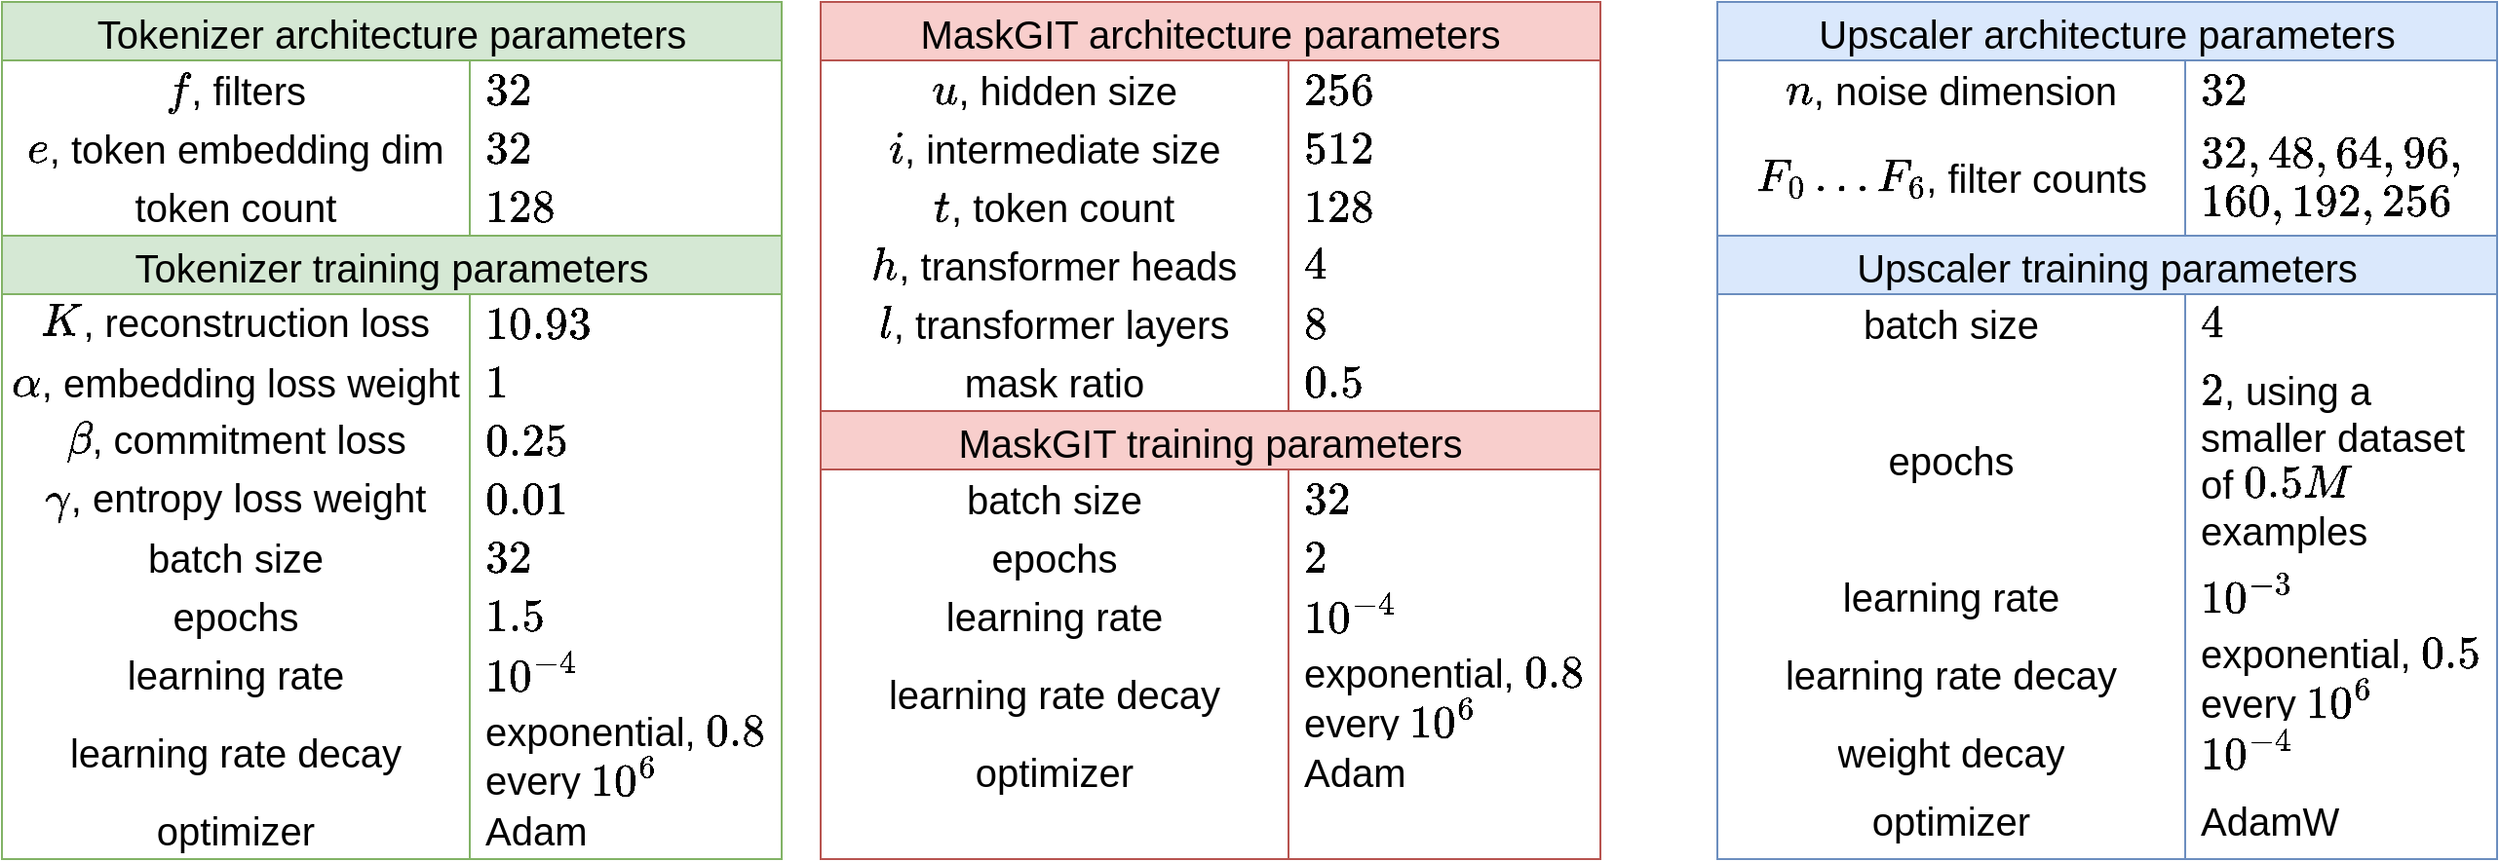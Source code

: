 <mxfile version="21.2.1" type="device">
  <diagram name="Page-1" id="5iCmDGsA82eKyznvVGOe">
    <mxGraphModel dx="1098" dy="1180" grid="1" gridSize="10" guides="1" tooltips="1" connect="1" arrows="1" fold="1" page="1" pageScale="1" pageWidth="3300" pageHeight="4681" math="1" shadow="0">
      <root>
        <mxCell id="0" />
        <mxCell id="1" parent="0" />
        <mxCell id="GMzINYIPz54Lb_8oWVn0-39" value="Tokenizer architecture parameters" style="shape=table;startSize=30;container=1;collapsible=0;childLayout=tableLayout;fixedRows=1;rowLines=0;fontStyle=0;strokeColor=#82b366;fontSize=20;fillColor=#d5e8d4;" parent="1" vertex="1">
          <mxGeometry x="60" y="80" width="400" height="120" as="geometry" />
        </mxCell>
        <mxCell id="GMzINYIPz54Lb_8oWVn0-40" value="" style="shape=tableRow;horizontal=0;startSize=0;swimlaneHead=0;swimlaneBody=0;top=0;left=0;bottom=0;right=0;collapsible=0;dropTarget=0;fillColor=none;points=[[0,0.5],[1,0.5]];portConstraint=eastwest;strokeColor=inherit;fontSize=16;" parent="GMzINYIPz54Lb_8oWVn0-39" vertex="1">
          <mxGeometry y="30" width="400" height="30" as="geometry" />
        </mxCell>
        <mxCell id="GMzINYIPz54Lb_8oWVn0-41" value="\(f\), filters" style="shape=partialRectangle;html=1;whiteSpace=wrap;connectable=0;fillColor=none;top=0;left=0;bottom=0;right=0;overflow=hidden;pointerEvents=1;strokeColor=inherit;fontSize=20;" parent="GMzINYIPz54Lb_8oWVn0-40" vertex="1">
          <mxGeometry width="240" height="30" as="geometry">
            <mxRectangle width="240" height="30" as="alternateBounds" />
          </mxGeometry>
        </mxCell>
        <mxCell id="GMzINYIPz54Lb_8oWVn0-42" value="\(32\)" style="shape=partialRectangle;html=1;whiteSpace=wrap;connectable=0;fillColor=none;top=0;left=0;bottom=0;right=0;align=left;spacingLeft=6;overflow=hidden;strokeColor=inherit;fontSize=20;" parent="GMzINYIPz54Lb_8oWVn0-40" vertex="1">
          <mxGeometry x="240" width="160" height="30" as="geometry">
            <mxRectangle width="160" height="30" as="alternateBounds" />
          </mxGeometry>
        </mxCell>
        <mxCell id="GMzINYIPz54Lb_8oWVn0-49" style="shape=tableRow;horizontal=0;startSize=0;swimlaneHead=0;swimlaneBody=0;top=0;left=0;bottom=0;right=0;collapsible=0;dropTarget=0;fillColor=none;points=[[0,0.5],[1,0.5]];portConstraint=eastwest;strokeColor=inherit;fontSize=16;" parent="GMzINYIPz54Lb_8oWVn0-39" vertex="1">
          <mxGeometry y="60" width="400" height="30" as="geometry" />
        </mxCell>
        <mxCell id="GMzINYIPz54Lb_8oWVn0-50" value="\(e\), token embedding dim" style="shape=partialRectangle;html=1;whiteSpace=wrap;connectable=0;fillColor=none;top=0;left=0;bottom=0;right=0;overflow=hidden;pointerEvents=1;strokeColor=inherit;fontSize=20;" parent="GMzINYIPz54Lb_8oWVn0-49" vertex="1">
          <mxGeometry width="240" height="30" as="geometry">
            <mxRectangle width="240" height="30" as="alternateBounds" />
          </mxGeometry>
        </mxCell>
        <mxCell id="GMzINYIPz54Lb_8oWVn0-51" value="\(32\)" style="shape=partialRectangle;html=1;whiteSpace=wrap;connectable=0;fillColor=none;top=0;left=0;bottom=0;right=0;align=left;spacingLeft=6;overflow=hidden;strokeColor=inherit;fontSize=20;" parent="GMzINYIPz54Lb_8oWVn0-49" vertex="1">
          <mxGeometry x="240" width="160" height="30" as="geometry">
            <mxRectangle width="160" height="30" as="alternateBounds" />
          </mxGeometry>
        </mxCell>
        <mxCell id="GMzINYIPz54Lb_8oWVn0-81" style="shape=tableRow;horizontal=0;startSize=0;swimlaneHead=0;swimlaneBody=0;top=0;left=0;bottom=0;right=0;collapsible=0;dropTarget=0;fillColor=none;points=[[0,0.5],[1,0.5]];portConstraint=eastwest;strokeColor=inherit;fontSize=16;" parent="GMzINYIPz54Lb_8oWVn0-39" vertex="1">
          <mxGeometry y="90" width="400" height="30" as="geometry" />
        </mxCell>
        <mxCell id="GMzINYIPz54Lb_8oWVn0-82" value="token count" style="shape=partialRectangle;html=1;whiteSpace=wrap;connectable=0;fillColor=none;top=0;left=0;bottom=0;right=0;overflow=hidden;pointerEvents=1;strokeColor=inherit;fontSize=20;" parent="GMzINYIPz54Lb_8oWVn0-81" vertex="1">
          <mxGeometry width="240" height="30" as="geometry">
            <mxRectangle width="240" height="30" as="alternateBounds" />
          </mxGeometry>
        </mxCell>
        <mxCell id="GMzINYIPz54Lb_8oWVn0-83" value="\(128\)" style="shape=partialRectangle;html=1;whiteSpace=wrap;connectable=0;fillColor=none;top=0;left=0;bottom=0;right=0;align=left;spacingLeft=6;overflow=hidden;strokeColor=inherit;fontSize=20;" parent="GMzINYIPz54Lb_8oWVn0-81" vertex="1">
          <mxGeometry x="240" width="160" height="30" as="geometry">
            <mxRectangle width="160" height="30" as="alternateBounds" />
          </mxGeometry>
        </mxCell>
        <mxCell id="GMzINYIPz54Lb_8oWVn0-56" value="Tokenizer training parameters" style="shape=table;startSize=30;container=1;collapsible=0;childLayout=tableLayout;fixedRows=1;rowLines=0;fontStyle=0;strokeColor=#82b366;fontSize=20;fillColor=#d5e8d4;" parent="1" vertex="1">
          <mxGeometry x="60" y="200" width="400" height="320" as="geometry" />
        </mxCell>
        <mxCell id="GMzINYIPz54Lb_8oWVn0-57" value="" style="shape=tableRow;horizontal=0;startSize=0;swimlaneHead=0;swimlaneBody=0;top=0;left=0;bottom=0;right=0;collapsible=0;dropTarget=0;fillColor=none;points=[[0,0.5],[1,0.5]];portConstraint=eastwest;strokeColor=inherit;fontSize=16;" parent="GMzINYIPz54Lb_8oWVn0-56" vertex="1">
          <mxGeometry y="30" width="400" height="30" as="geometry" />
        </mxCell>
        <mxCell id="GMzINYIPz54Lb_8oWVn0-58" value="\(K\), reconstruction loss weight*" style="shape=partialRectangle;html=1;whiteSpace=wrap;connectable=0;fillColor=none;top=0;left=0;bottom=0;right=0;overflow=hidden;pointerEvents=1;strokeColor=inherit;fontSize=20;" parent="GMzINYIPz54Lb_8oWVn0-57" vertex="1">
          <mxGeometry width="240" height="30" as="geometry">
            <mxRectangle width="240" height="30" as="alternateBounds" />
          </mxGeometry>
        </mxCell>
        <mxCell id="GMzINYIPz54Lb_8oWVn0-59" value="\(10.93\)" style="shape=partialRectangle;html=1;whiteSpace=wrap;connectable=0;fillColor=none;top=0;left=0;bottom=0;right=0;align=left;spacingLeft=6;overflow=hidden;strokeColor=inherit;fontSize=20;" parent="GMzINYIPz54Lb_8oWVn0-57" vertex="1">
          <mxGeometry x="240" width="160" height="30" as="geometry">
            <mxRectangle width="160" height="30" as="alternateBounds" />
          </mxGeometry>
        </mxCell>
        <mxCell id="GMzINYIPz54Lb_8oWVn0-60" value="" style="shape=tableRow;horizontal=0;startSize=0;swimlaneHead=0;swimlaneBody=0;top=0;left=0;bottom=0;right=0;collapsible=0;dropTarget=0;fillColor=none;points=[[0,0.5],[1,0.5]];portConstraint=eastwest;strokeColor=inherit;fontSize=16;" parent="GMzINYIPz54Lb_8oWVn0-56" vertex="1">
          <mxGeometry y="60" width="400" height="30" as="geometry" />
        </mxCell>
        <mxCell id="GMzINYIPz54Lb_8oWVn0-61" value="\(\alpha\), embedding loss weight" style="shape=partialRectangle;html=1;whiteSpace=wrap;connectable=0;fillColor=none;top=0;left=0;bottom=0;right=0;overflow=hidden;strokeColor=inherit;fontSize=20;" parent="GMzINYIPz54Lb_8oWVn0-60" vertex="1">
          <mxGeometry width="240" height="30" as="geometry">
            <mxRectangle width="240" height="30" as="alternateBounds" />
          </mxGeometry>
        </mxCell>
        <mxCell id="GMzINYIPz54Lb_8oWVn0-62" value="\(1\)" style="shape=partialRectangle;html=1;whiteSpace=wrap;connectable=0;fillColor=none;top=0;left=0;bottom=0;right=0;align=left;spacingLeft=6;overflow=hidden;strokeColor=inherit;fontSize=20;" parent="GMzINYIPz54Lb_8oWVn0-60" vertex="1">
          <mxGeometry x="240" width="160" height="30" as="geometry">
            <mxRectangle width="160" height="30" as="alternateBounds" />
          </mxGeometry>
        </mxCell>
        <mxCell id="GMzINYIPz54Lb_8oWVn0-63" value="" style="shape=tableRow;horizontal=0;startSize=0;swimlaneHead=0;swimlaneBody=0;top=0;left=0;bottom=0;right=0;collapsible=0;dropTarget=0;fillColor=none;points=[[0,0.5],[1,0.5]];portConstraint=eastwest;strokeColor=inherit;fontSize=16;" parent="GMzINYIPz54Lb_8oWVn0-56" vertex="1">
          <mxGeometry y="90" width="400" height="30" as="geometry" />
        </mxCell>
        <mxCell id="GMzINYIPz54Lb_8oWVn0-64" value="\(\beta\), commitment loss weight" style="shape=partialRectangle;html=1;whiteSpace=wrap;connectable=0;fillColor=none;top=0;left=0;bottom=0;right=0;overflow=hidden;strokeColor=inherit;fontSize=20;" parent="GMzINYIPz54Lb_8oWVn0-63" vertex="1">
          <mxGeometry width="240" height="30" as="geometry">
            <mxRectangle width="240" height="30" as="alternateBounds" />
          </mxGeometry>
        </mxCell>
        <mxCell id="GMzINYIPz54Lb_8oWVn0-65" value="\(0.25\)" style="shape=partialRectangle;html=1;whiteSpace=wrap;connectable=0;fillColor=none;top=0;left=0;bottom=0;right=0;align=left;spacingLeft=6;overflow=hidden;strokeColor=inherit;fontSize=20;" parent="GMzINYIPz54Lb_8oWVn0-63" vertex="1">
          <mxGeometry x="240" width="160" height="30" as="geometry">
            <mxRectangle width="160" height="30" as="alternateBounds" />
          </mxGeometry>
        </mxCell>
        <mxCell id="GMzINYIPz54Lb_8oWVn0-66" style="shape=tableRow;horizontal=0;startSize=0;swimlaneHead=0;swimlaneBody=0;top=0;left=0;bottom=0;right=0;collapsible=0;dropTarget=0;fillColor=none;points=[[0,0.5],[1,0.5]];portConstraint=eastwest;strokeColor=inherit;fontSize=16;" parent="GMzINYIPz54Lb_8oWVn0-56" vertex="1">
          <mxGeometry y="120" width="400" height="30" as="geometry" />
        </mxCell>
        <mxCell id="GMzINYIPz54Lb_8oWVn0-67" value="\(\gamma\), entropy loss weight" style="shape=partialRectangle;html=1;whiteSpace=wrap;connectable=0;fillColor=none;top=0;left=0;bottom=0;right=0;overflow=hidden;strokeColor=inherit;fontSize=20;" parent="GMzINYIPz54Lb_8oWVn0-66" vertex="1">
          <mxGeometry width="240" height="30" as="geometry">
            <mxRectangle width="240" height="30" as="alternateBounds" />
          </mxGeometry>
        </mxCell>
        <mxCell id="GMzINYIPz54Lb_8oWVn0-68" value="\(0.01\)" style="shape=partialRectangle;html=1;whiteSpace=wrap;connectable=0;fillColor=none;top=0;left=0;bottom=0;right=0;align=left;spacingLeft=6;overflow=hidden;strokeColor=inherit;fontSize=20;" parent="GMzINYIPz54Lb_8oWVn0-66" vertex="1">
          <mxGeometry x="240" width="160" height="30" as="geometry">
            <mxRectangle width="160" height="30" as="alternateBounds" />
          </mxGeometry>
        </mxCell>
        <mxCell id="GMzINYIPz54Lb_8oWVn0-69" style="shape=tableRow;horizontal=0;startSize=0;swimlaneHead=0;swimlaneBody=0;top=0;left=0;bottom=0;right=0;collapsible=0;dropTarget=0;fillColor=none;points=[[0,0.5],[1,0.5]];portConstraint=eastwest;strokeColor=inherit;fontSize=16;" parent="GMzINYIPz54Lb_8oWVn0-56" vertex="1">
          <mxGeometry y="150" width="400" height="30" as="geometry" />
        </mxCell>
        <mxCell id="GMzINYIPz54Lb_8oWVn0-70" value="batch size" style="shape=partialRectangle;html=1;whiteSpace=wrap;connectable=0;fillColor=none;top=0;left=0;bottom=0;right=0;overflow=hidden;strokeColor=inherit;fontSize=20;" parent="GMzINYIPz54Lb_8oWVn0-69" vertex="1">
          <mxGeometry width="240" height="30" as="geometry">
            <mxRectangle width="240" height="30" as="alternateBounds" />
          </mxGeometry>
        </mxCell>
        <mxCell id="GMzINYIPz54Lb_8oWVn0-71" value="\(32\)" style="shape=partialRectangle;html=1;whiteSpace=wrap;connectable=0;fillColor=none;top=0;left=0;bottom=0;right=0;align=left;spacingLeft=6;overflow=hidden;strokeColor=inherit;fontSize=20;" parent="GMzINYIPz54Lb_8oWVn0-69" vertex="1">
          <mxGeometry x="240" width="160" height="30" as="geometry">
            <mxRectangle width="160" height="30" as="alternateBounds" />
          </mxGeometry>
        </mxCell>
        <mxCell id="GMzINYIPz54Lb_8oWVn0-72" style="shape=tableRow;horizontal=0;startSize=0;swimlaneHead=0;swimlaneBody=0;top=0;left=0;bottom=0;right=0;collapsible=0;dropTarget=0;fillColor=none;points=[[0,0.5],[1,0.5]];portConstraint=eastwest;strokeColor=inherit;fontSize=16;" parent="GMzINYIPz54Lb_8oWVn0-56" vertex="1">
          <mxGeometry y="180" width="400" height="30" as="geometry" />
        </mxCell>
        <mxCell id="GMzINYIPz54Lb_8oWVn0-73" value="epochs" style="shape=partialRectangle;html=1;whiteSpace=wrap;connectable=0;fillColor=none;top=0;left=0;bottom=0;right=0;overflow=hidden;strokeColor=inherit;fontSize=20;" parent="GMzINYIPz54Lb_8oWVn0-72" vertex="1">
          <mxGeometry width="240" height="30" as="geometry">
            <mxRectangle width="240" height="30" as="alternateBounds" />
          </mxGeometry>
        </mxCell>
        <mxCell id="GMzINYIPz54Lb_8oWVn0-74" value="\(1.5\)" style="shape=partialRectangle;html=1;whiteSpace=wrap;connectable=0;fillColor=none;top=0;left=0;bottom=0;right=0;align=left;spacingLeft=6;overflow=hidden;strokeColor=inherit;fontSize=20;" parent="GMzINYIPz54Lb_8oWVn0-72" vertex="1">
          <mxGeometry x="240" width="160" height="30" as="geometry">
            <mxRectangle width="160" height="30" as="alternateBounds" />
          </mxGeometry>
        </mxCell>
        <mxCell id="GMzINYIPz54Lb_8oWVn0-84" style="shape=tableRow;horizontal=0;startSize=0;swimlaneHead=0;swimlaneBody=0;top=0;left=0;bottom=0;right=0;collapsible=0;dropTarget=0;fillColor=none;points=[[0,0.5],[1,0.5]];portConstraint=eastwest;strokeColor=inherit;fontSize=16;" parent="GMzINYIPz54Lb_8oWVn0-56" vertex="1">
          <mxGeometry y="210" width="400" height="30" as="geometry" />
        </mxCell>
        <mxCell id="GMzINYIPz54Lb_8oWVn0-85" value="learning rate" style="shape=partialRectangle;html=1;whiteSpace=wrap;connectable=0;fillColor=none;top=0;left=0;bottom=0;right=0;overflow=hidden;strokeColor=inherit;fontSize=20;" parent="GMzINYIPz54Lb_8oWVn0-84" vertex="1">
          <mxGeometry width="240" height="30" as="geometry">
            <mxRectangle width="240" height="30" as="alternateBounds" />
          </mxGeometry>
        </mxCell>
        <mxCell id="GMzINYIPz54Lb_8oWVn0-86" value="\(10^{-4}\)" style="shape=partialRectangle;html=1;whiteSpace=wrap;connectable=0;fillColor=none;top=0;left=0;bottom=0;right=0;align=left;spacingLeft=6;overflow=hidden;strokeColor=inherit;fontSize=20;" parent="GMzINYIPz54Lb_8oWVn0-84" vertex="1">
          <mxGeometry x="240" width="160" height="30" as="geometry">
            <mxRectangle width="160" height="30" as="alternateBounds" />
          </mxGeometry>
        </mxCell>
        <mxCell id="GMzINYIPz54Lb_8oWVn0-87" style="shape=tableRow;horizontal=0;startSize=0;swimlaneHead=0;swimlaneBody=0;top=0;left=0;bottom=0;right=0;collapsible=0;dropTarget=0;fillColor=none;points=[[0,0.5],[1,0.5]];portConstraint=eastwest;strokeColor=inherit;fontSize=16;" parent="GMzINYIPz54Lb_8oWVn0-56" vertex="1">
          <mxGeometry y="240" width="400" height="50" as="geometry" />
        </mxCell>
        <mxCell id="GMzINYIPz54Lb_8oWVn0-88" value="learning rate decay" style="shape=partialRectangle;html=1;whiteSpace=wrap;connectable=0;fillColor=none;top=0;left=0;bottom=0;right=0;overflow=hidden;strokeColor=inherit;fontSize=20;" parent="GMzINYIPz54Lb_8oWVn0-87" vertex="1">
          <mxGeometry width="240" height="50" as="geometry">
            <mxRectangle width="240" height="50" as="alternateBounds" />
          </mxGeometry>
        </mxCell>
        <mxCell id="GMzINYIPz54Lb_8oWVn0-89" value="&lt;font style=&quot;font-size: 20px;&quot;&gt;exponential, \(0.8\) every \(10^6\) images&lt;/font&gt;" style="shape=partialRectangle;html=1;whiteSpace=wrap;connectable=0;fillColor=none;top=0;left=0;bottom=0;right=0;align=left;spacingLeft=6;overflow=hidden;strokeColor=inherit;fontSize=16;" parent="GMzINYIPz54Lb_8oWVn0-87" vertex="1">
          <mxGeometry x="240" width="160" height="50" as="geometry">
            <mxRectangle width="160" height="50" as="alternateBounds" />
          </mxGeometry>
        </mxCell>
        <mxCell id="mkrB7ubuWwomLQm2fBVY-17" style="shape=tableRow;horizontal=0;startSize=0;swimlaneHead=0;swimlaneBody=0;top=0;left=0;bottom=0;right=0;collapsible=0;dropTarget=0;fillColor=none;points=[[0,0.5],[1,0.5]];portConstraint=eastwest;strokeColor=inherit;fontSize=16;" parent="GMzINYIPz54Lb_8oWVn0-56" vertex="1">
          <mxGeometry y="290" width="400" height="30" as="geometry" />
        </mxCell>
        <mxCell id="mkrB7ubuWwomLQm2fBVY-18" value="optimizer" style="shape=partialRectangle;html=1;whiteSpace=wrap;connectable=0;fillColor=none;top=0;left=0;bottom=0;right=0;overflow=hidden;strokeColor=inherit;fontSize=20;" parent="mkrB7ubuWwomLQm2fBVY-17" vertex="1">
          <mxGeometry width="240" height="30" as="geometry">
            <mxRectangle width="240" height="30" as="alternateBounds" />
          </mxGeometry>
        </mxCell>
        <mxCell id="mkrB7ubuWwomLQm2fBVY-19" value="&lt;font style=&quot;font-size: 20px;&quot;&gt;Adam&lt;/font&gt;" style="shape=partialRectangle;html=1;whiteSpace=wrap;connectable=0;fillColor=none;top=0;left=0;bottom=0;right=0;align=left;spacingLeft=6;overflow=hidden;strokeColor=inherit;fontSize=16;" parent="mkrB7ubuWwomLQm2fBVY-17" vertex="1">
          <mxGeometry x="240" width="160" height="30" as="geometry">
            <mxRectangle width="160" height="30" as="alternateBounds" />
          </mxGeometry>
        </mxCell>
        <mxCell id="GMzINYIPz54Lb_8oWVn0-90" value="MaskGIT architecture parameters" style="shape=table;startSize=30;container=1;collapsible=0;childLayout=tableLayout;fixedRows=1;rowLines=0;fontStyle=0;strokeColor=#b85450;fontSize=20;fillColor=#f8cecc;" parent="1" vertex="1">
          <mxGeometry x="480" y="80" width="400" height="210" as="geometry" />
        </mxCell>
        <mxCell id="GMzINYIPz54Lb_8oWVn0-91" value="" style="shape=tableRow;horizontal=0;startSize=0;swimlaneHead=0;swimlaneBody=0;top=0;left=0;bottom=0;right=0;collapsible=0;dropTarget=0;fillColor=none;points=[[0,0.5],[1,0.5]];portConstraint=eastwest;strokeColor=inherit;fontSize=16;" parent="GMzINYIPz54Lb_8oWVn0-90" vertex="1">
          <mxGeometry y="30" width="400" height="30" as="geometry" />
        </mxCell>
        <mxCell id="GMzINYIPz54Lb_8oWVn0-92" value="\(u\), hidden size" style="shape=partialRectangle;html=1;whiteSpace=wrap;connectable=0;fillColor=none;top=0;left=0;bottom=0;right=0;overflow=hidden;pointerEvents=1;strokeColor=inherit;fontSize=20;" parent="GMzINYIPz54Lb_8oWVn0-91" vertex="1">
          <mxGeometry width="240" height="30" as="geometry">
            <mxRectangle width="240" height="30" as="alternateBounds" />
          </mxGeometry>
        </mxCell>
        <mxCell id="GMzINYIPz54Lb_8oWVn0-93" value="\(256\)" style="shape=partialRectangle;html=1;whiteSpace=wrap;connectable=0;fillColor=none;top=0;left=0;bottom=0;right=0;align=left;spacingLeft=6;overflow=hidden;strokeColor=inherit;fontSize=20;" parent="GMzINYIPz54Lb_8oWVn0-91" vertex="1">
          <mxGeometry x="240" width="160" height="30" as="geometry">
            <mxRectangle width="160" height="30" as="alternateBounds" />
          </mxGeometry>
        </mxCell>
        <mxCell id="GMzINYIPz54Lb_8oWVn0-94" style="shape=tableRow;horizontal=0;startSize=0;swimlaneHead=0;swimlaneBody=0;top=0;left=0;bottom=0;right=0;collapsible=0;dropTarget=0;fillColor=none;points=[[0,0.5],[1,0.5]];portConstraint=eastwest;strokeColor=inherit;fontSize=16;" parent="GMzINYIPz54Lb_8oWVn0-90" vertex="1">
          <mxGeometry y="60" width="400" height="30" as="geometry" />
        </mxCell>
        <mxCell id="GMzINYIPz54Lb_8oWVn0-95" value="\(i\), intermediate size" style="shape=partialRectangle;html=1;whiteSpace=wrap;connectable=0;fillColor=none;top=0;left=0;bottom=0;right=0;overflow=hidden;pointerEvents=1;strokeColor=inherit;fontSize=20;" parent="GMzINYIPz54Lb_8oWVn0-94" vertex="1">
          <mxGeometry width="240" height="30" as="geometry">
            <mxRectangle width="240" height="30" as="alternateBounds" />
          </mxGeometry>
        </mxCell>
        <mxCell id="GMzINYIPz54Lb_8oWVn0-96" value="\(512\)" style="shape=partialRectangle;html=1;whiteSpace=wrap;connectable=0;fillColor=none;top=0;left=0;bottom=0;right=0;align=left;spacingLeft=6;overflow=hidden;strokeColor=inherit;fontSize=20;" parent="GMzINYIPz54Lb_8oWVn0-94" vertex="1">
          <mxGeometry x="240" width="160" height="30" as="geometry">
            <mxRectangle width="160" height="30" as="alternateBounds" />
          </mxGeometry>
        </mxCell>
        <mxCell id="GMzINYIPz54Lb_8oWVn0-97" style="shape=tableRow;horizontal=0;startSize=0;swimlaneHead=0;swimlaneBody=0;top=0;left=0;bottom=0;right=0;collapsible=0;dropTarget=0;fillColor=none;points=[[0,0.5],[1,0.5]];portConstraint=eastwest;strokeColor=inherit;fontSize=16;" parent="GMzINYIPz54Lb_8oWVn0-90" vertex="1">
          <mxGeometry y="90" width="400" height="30" as="geometry" />
        </mxCell>
        <mxCell id="GMzINYIPz54Lb_8oWVn0-98" value="\(t\), token count" style="shape=partialRectangle;html=1;whiteSpace=wrap;connectable=0;fillColor=none;top=0;left=0;bottom=0;right=0;overflow=hidden;pointerEvents=1;strokeColor=inherit;fontSize=20;" parent="GMzINYIPz54Lb_8oWVn0-97" vertex="1">
          <mxGeometry width="240" height="30" as="geometry">
            <mxRectangle width="240" height="30" as="alternateBounds" />
          </mxGeometry>
        </mxCell>
        <mxCell id="GMzINYIPz54Lb_8oWVn0-99" value="\(128\)" style="shape=partialRectangle;html=1;whiteSpace=wrap;connectable=0;fillColor=none;top=0;left=0;bottom=0;right=0;align=left;spacingLeft=6;overflow=hidden;strokeColor=inherit;fontSize=20;" parent="GMzINYIPz54Lb_8oWVn0-97" vertex="1">
          <mxGeometry x="240" width="160" height="30" as="geometry">
            <mxRectangle width="160" height="30" as="alternateBounds" />
          </mxGeometry>
        </mxCell>
        <mxCell id="GMzINYIPz54Lb_8oWVn0-112" style="shape=tableRow;horizontal=0;startSize=0;swimlaneHead=0;swimlaneBody=0;top=0;left=0;bottom=0;right=0;collapsible=0;dropTarget=0;fillColor=none;points=[[0,0.5],[1,0.5]];portConstraint=eastwest;strokeColor=inherit;fontSize=16;" parent="GMzINYIPz54Lb_8oWVn0-90" vertex="1">
          <mxGeometry y="120" width="400" height="30" as="geometry" />
        </mxCell>
        <mxCell id="GMzINYIPz54Lb_8oWVn0-113" value="\(h\), transformer heads" style="shape=partialRectangle;html=1;whiteSpace=wrap;connectable=0;fillColor=none;top=0;left=0;bottom=0;right=0;overflow=hidden;pointerEvents=1;strokeColor=inherit;fontSize=20;" parent="GMzINYIPz54Lb_8oWVn0-112" vertex="1">
          <mxGeometry width="240" height="30" as="geometry">
            <mxRectangle width="240" height="30" as="alternateBounds" />
          </mxGeometry>
        </mxCell>
        <mxCell id="GMzINYIPz54Lb_8oWVn0-114" value="\(4\)" style="shape=partialRectangle;html=1;whiteSpace=wrap;connectable=0;fillColor=none;top=0;left=0;bottom=0;right=0;align=left;spacingLeft=6;overflow=hidden;strokeColor=inherit;fontSize=20;" parent="GMzINYIPz54Lb_8oWVn0-112" vertex="1">
          <mxGeometry x="240" width="160" height="30" as="geometry">
            <mxRectangle width="160" height="30" as="alternateBounds" />
          </mxGeometry>
        </mxCell>
        <mxCell id="GMzINYIPz54Lb_8oWVn0-109" style="shape=tableRow;horizontal=0;startSize=0;swimlaneHead=0;swimlaneBody=0;top=0;left=0;bottom=0;right=0;collapsible=0;dropTarget=0;fillColor=none;points=[[0,0.5],[1,0.5]];portConstraint=eastwest;strokeColor=inherit;fontSize=16;" parent="GMzINYIPz54Lb_8oWVn0-90" vertex="1">
          <mxGeometry y="150" width="400" height="30" as="geometry" />
        </mxCell>
        <mxCell id="GMzINYIPz54Lb_8oWVn0-110" value="\(l\), transformer layers" style="shape=partialRectangle;html=1;whiteSpace=wrap;connectable=0;fillColor=none;top=0;left=0;bottom=0;right=0;overflow=hidden;pointerEvents=1;strokeColor=inherit;fontSize=20;" parent="GMzINYIPz54Lb_8oWVn0-109" vertex="1">
          <mxGeometry width="240" height="30" as="geometry">
            <mxRectangle width="240" height="30" as="alternateBounds" />
          </mxGeometry>
        </mxCell>
        <mxCell id="GMzINYIPz54Lb_8oWVn0-111" value="\(8\)" style="shape=partialRectangle;html=1;whiteSpace=wrap;connectable=0;fillColor=none;top=0;left=0;bottom=0;right=0;align=left;spacingLeft=6;overflow=hidden;strokeColor=inherit;fontSize=20;" parent="GMzINYIPz54Lb_8oWVn0-109" vertex="1">
          <mxGeometry x="240" width="160" height="30" as="geometry">
            <mxRectangle width="160" height="30" as="alternateBounds" />
          </mxGeometry>
        </mxCell>
        <mxCell id="GMzINYIPz54Lb_8oWVn0-140" style="shape=tableRow;horizontal=0;startSize=0;swimlaneHead=0;swimlaneBody=0;top=0;left=0;bottom=0;right=0;collapsible=0;dropTarget=0;fillColor=none;points=[[0,0.5],[1,0.5]];portConstraint=eastwest;strokeColor=inherit;fontSize=16;" parent="GMzINYIPz54Lb_8oWVn0-90" vertex="1">
          <mxGeometry y="180" width="400" height="30" as="geometry" />
        </mxCell>
        <mxCell id="GMzINYIPz54Lb_8oWVn0-141" value="mask ratio" style="shape=partialRectangle;html=1;whiteSpace=wrap;connectable=0;fillColor=none;top=0;left=0;bottom=0;right=0;overflow=hidden;pointerEvents=1;strokeColor=inherit;fontSize=20;" parent="GMzINYIPz54Lb_8oWVn0-140" vertex="1">
          <mxGeometry width="240" height="30" as="geometry">
            <mxRectangle width="240" height="30" as="alternateBounds" />
          </mxGeometry>
        </mxCell>
        <mxCell id="GMzINYIPz54Lb_8oWVn0-142" value="\(0.5\)" style="shape=partialRectangle;html=1;whiteSpace=wrap;connectable=0;fillColor=none;top=0;left=0;bottom=0;right=0;align=left;spacingLeft=6;overflow=hidden;strokeColor=inherit;fontSize=20;" parent="GMzINYIPz54Lb_8oWVn0-140" vertex="1">
          <mxGeometry x="240" width="160" height="30" as="geometry">
            <mxRectangle width="160" height="30" as="alternateBounds" />
          </mxGeometry>
        </mxCell>
        <mxCell id="GMzINYIPz54Lb_8oWVn0-115" value="MaskGIT training parameters" style="shape=table;startSize=30;container=1;collapsible=0;childLayout=tableLayout;fixedRows=1;rowLines=0;fontStyle=0;strokeColor=#b85450;fontSize=20;fillColor=#f8cecc;" parent="1" vertex="1">
          <mxGeometry x="480" y="290" width="400" height="230" as="geometry" />
        </mxCell>
        <mxCell id="GMzINYIPz54Lb_8oWVn0-128" style="shape=tableRow;horizontal=0;startSize=0;swimlaneHead=0;swimlaneBody=0;top=0;left=0;bottom=0;right=0;collapsible=0;dropTarget=0;fillColor=none;points=[[0,0.5],[1,0.5]];portConstraint=eastwest;strokeColor=inherit;fontSize=16;" parent="GMzINYIPz54Lb_8oWVn0-115" vertex="1">
          <mxGeometry y="30" width="400" height="30" as="geometry" />
        </mxCell>
        <mxCell id="GMzINYIPz54Lb_8oWVn0-129" value="batch size" style="shape=partialRectangle;html=1;whiteSpace=wrap;connectable=0;fillColor=none;top=0;left=0;bottom=0;right=0;overflow=hidden;strokeColor=inherit;fontSize=20;" parent="GMzINYIPz54Lb_8oWVn0-128" vertex="1">
          <mxGeometry width="240" height="30" as="geometry">
            <mxRectangle width="240" height="30" as="alternateBounds" />
          </mxGeometry>
        </mxCell>
        <mxCell id="GMzINYIPz54Lb_8oWVn0-130" value="\(32\)" style="shape=partialRectangle;html=1;whiteSpace=wrap;connectable=0;fillColor=none;top=0;left=0;bottom=0;right=0;align=left;spacingLeft=6;overflow=hidden;strokeColor=inherit;fontSize=20;" parent="GMzINYIPz54Lb_8oWVn0-128" vertex="1">
          <mxGeometry x="240" width="160" height="30" as="geometry">
            <mxRectangle width="160" height="30" as="alternateBounds" />
          </mxGeometry>
        </mxCell>
        <mxCell id="GMzINYIPz54Lb_8oWVn0-131" style="shape=tableRow;horizontal=0;startSize=0;swimlaneHead=0;swimlaneBody=0;top=0;left=0;bottom=0;right=0;collapsible=0;dropTarget=0;fillColor=none;points=[[0,0.5],[1,0.5]];portConstraint=eastwest;strokeColor=inherit;fontSize=16;" parent="GMzINYIPz54Lb_8oWVn0-115" vertex="1">
          <mxGeometry y="60" width="400" height="30" as="geometry" />
        </mxCell>
        <mxCell id="GMzINYIPz54Lb_8oWVn0-132" value="epochs" style="shape=partialRectangle;html=1;whiteSpace=wrap;connectable=0;fillColor=none;top=0;left=0;bottom=0;right=0;overflow=hidden;strokeColor=inherit;fontSize=20;" parent="GMzINYIPz54Lb_8oWVn0-131" vertex="1">
          <mxGeometry width="240" height="30" as="geometry">
            <mxRectangle width="240" height="30" as="alternateBounds" />
          </mxGeometry>
        </mxCell>
        <mxCell id="GMzINYIPz54Lb_8oWVn0-133" value="\(2\)" style="shape=partialRectangle;html=1;whiteSpace=wrap;connectable=0;fillColor=none;top=0;left=0;bottom=0;right=0;align=left;spacingLeft=6;overflow=hidden;strokeColor=inherit;fontSize=20;" parent="GMzINYIPz54Lb_8oWVn0-131" vertex="1">
          <mxGeometry x="240" width="160" height="30" as="geometry">
            <mxRectangle width="160" height="30" as="alternateBounds" />
          </mxGeometry>
        </mxCell>
        <mxCell id="GMzINYIPz54Lb_8oWVn0-134" style="shape=tableRow;horizontal=0;startSize=0;swimlaneHead=0;swimlaneBody=0;top=0;left=0;bottom=0;right=0;collapsible=0;dropTarget=0;fillColor=none;points=[[0,0.5],[1,0.5]];portConstraint=eastwest;strokeColor=inherit;fontSize=16;" parent="GMzINYIPz54Lb_8oWVn0-115" vertex="1">
          <mxGeometry y="90" width="400" height="30" as="geometry" />
        </mxCell>
        <mxCell id="GMzINYIPz54Lb_8oWVn0-135" value="learning rate" style="shape=partialRectangle;html=1;whiteSpace=wrap;connectable=0;fillColor=none;top=0;left=0;bottom=0;right=0;overflow=hidden;strokeColor=inherit;fontSize=20;" parent="GMzINYIPz54Lb_8oWVn0-134" vertex="1">
          <mxGeometry width="240" height="30" as="geometry">
            <mxRectangle width="240" height="30" as="alternateBounds" />
          </mxGeometry>
        </mxCell>
        <mxCell id="GMzINYIPz54Lb_8oWVn0-136" value="\(10^{-4}\)" style="shape=partialRectangle;html=1;whiteSpace=wrap;connectable=0;fillColor=none;top=0;left=0;bottom=0;right=0;align=left;spacingLeft=6;overflow=hidden;strokeColor=inherit;fontSize=20;" parent="GMzINYIPz54Lb_8oWVn0-134" vertex="1">
          <mxGeometry x="240" width="160" height="30" as="geometry">
            <mxRectangle width="160" height="30" as="alternateBounds" />
          </mxGeometry>
        </mxCell>
        <mxCell id="GMzINYIPz54Lb_8oWVn0-137" style="shape=tableRow;horizontal=0;startSize=0;swimlaneHead=0;swimlaneBody=0;top=0;left=0;bottom=0;right=0;collapsible=0;dropTarget=0;fillColor=none;points=[[0,0.5],[1,0.5]];portConstraint=eastwest;strokeColor=inherit;fontSize=16;" parent="GMzINYIPz54Lb_8oWVn0-115" vertex="1">
          <mxGeometry y="120" width="400" height="50" as="geometry" />
        </mxCell>
        <mxCell id="GMzINYIPz54Lb_8oWVn0-138" value="learning rate decay" style="shape=partialRectangle;html=1;whiteSpace=wrap;connectable=0;fillColor=none;top=0;left=0;bottom=0;right=0;overflow=hidden;strokeColor=inherit;fontSize=20;" parent="GMzINYIPz54Lb_8oWVn0-137" vertex="1">
          <mxGeometry width="240" height="50" as="geometry">
            <mxRectangle width="240" height="50" as="alternateBounds" />
          </mxGeometry>
        </mxCell>
        <mxCell id="GMzINYIPz54Lb_8oWVn0-139" value="exponential, \(0.8\) every \(10^6\) images" style="shape=partialRectangle;html=1;whiteSpace=wrap;connectable=0;fillColor=none;top=0;left=0;bottom=0;right=0;align=left;spacingLeft=6;overflow=hidden;strokeColor=inherit;fontSize=20;" parent="GMzINYIPz54Lb_8oWVn0-137" vertex="1">
          <mxGeometry x="240" width="160" height="50" as="geometry">
            <mxRectangle width="160" height="50" as="alternateBounds" />
          </mxGeometry>
        </mxCell>
        <mxCell id="mkrB7ubuWwomLQm2fBVY-20" style="shape=tableRow;horizontal=0;startSize=0;swimlaneHead=0;swimlaneBody=0;top=0;left=0;bottom=0;right=0;collapsible=0;dropTarget=0;fillColor=none;points=[[0,0.5],[1,0.5]];portConstraint=eastwest;strokeColor=inherit;fontSize=16;" parent="GMzINYIPz54Lb_8oWVn0-115" vertex="1">
          <mxGeometry y="170" width="400" height="30" as="geometry" />
        </mxCell>
        <mxCell id="mkrB7ubuWwomLQm2fBVY-21" value="optimizer" style="shape=partialRectangle;html=1;whiteSpace=wrap;connectable=0;fillColor=none;top=0;left=0;bottom=0;right=0;overflow=hidden;strokeColor=inherit;fontSize=20;" parent="mkrB7ubuWwomLQm2fBVY-20" vertex="1">
          <mxGeometry width="240" height="30" as="geometry">
            <mxRectangle width="240" height="30" as="alternateBounds" />
          </mxGeometry>
        </mxCell>
        <mxCell id="mkrB7ubuWwomLQm2fBVY-22" value="Adam" style="shape=partialRectangle;html=1;whiteSpace=wrap;connectable=0;fillColor=none;top=0;left=0;bottom=0;right=0;align=left;spacingLeft=6;overflow=hidden;strokeColor=inherit;fontSize=20;" parent="mkrB7ubuWwomLQm2fBVY-20" vertex="1">
          <mxGeometry x="240" width="160" height="30" as="geometry">
            <mxRectangle width="160" height="30" as="alternateBounds" />
          </mxGeometry>
        </mxCell>
        <mxCell id="mkrB7ubuWwomLQm2fBVY-26" style="shape=tableRow;horizontal=0;startSize=0;swimlaneHead=0;swimlaneBody=0;top=0;left=0;bottom=0;right=0;collapsible=0;dropTarget=0;fillColor=none;points=[[0,0.5],[1,0.5]];portConstraint=eastwest;strokeColor=inherit;fontSize=16;" parent="GMzINYIPz54Lb_8oWVn0-115" vertex="1">
          <mxGeometry y="200" width="400" height="30" as="geometry" />
        </mxCell>
        <mxCell id="mkrB7ubuWwomLQm2fBVY-27" style="shape=partialRectangle;html=1;whiteSpace=wrap;connectable=0;fillColor=none;top=0;left=0;bottom=0;right=0;overflow=hidden;strokeColor=inherit;fontSize=16;" parent="mkrB7ubuWwomLQm2fBVY-26" vertex="1">
          <mxGeometry width="240" height="30" as="geometry">
            <mxRectangle width="240" height="30" as="alternateBounds" />
          </mxGeometry>
        </mxCell>
        <mxCell id="mkrB7ubuWwomLQm2fBVY-28" style="shape=partialRectangle;html=1;whiteSpace=wrap;connectable=0;fillColor=none;top=0;left=0;bottom=0;right=0;align=left;spacingLeft=6;overflow=hidden;strokeColor=inherit;fontSize=16;" parent="mkrB7ubuWwomLQm2fBVY-26" vertex="1">
          <mxGeometry x="240" width="160" height="30" as="geometry">
            <mxRectangle width="160" height="30" as="alternateBounds" />
          </mxGeometry>
        </mxCell>
        <mxCell id="GMzINYIPz54Lb_8oWVn0-143" value="Upscaler architecture parameters" style="shape=table;startSize=30;container=1;collapsible=0;childLayout=tableLayout;fixedRows=1;rowLines=0;fontStyle=0;strokeColor=#6c8ebf;fontSize=20;fillColor=#dae8fc;" parent="1" vertex="1">
          <mxGeometry x="940" y="80" width="400" height="120" as="geometry" />
        </mxCell>
        <mxCell id="GMzINYIPz54Lb_8oWVn0-144" value="" style="shape=tableRow;horizontal=0;startSize=0;swimlaneHead=0;swimlaneBody=0;top=0;left=0;bottom=0;right=0;collapsible=0;dropTarget=0;fillColor=none;points=[[0,0.5],[1,0.5]];portConstraint=eastwest;strokeColor=inherit;fontSize=16;" parent="GMzINYIPz54Lb_8oWVn0-143" vertex="1">
          <mxGeometry y="30" width="400" height="30" as="geometry" />
        </mxCell>
        <mxCell id="GMzINYIPz54Lb_8oWVn0-145" value="\(n\), noise dimension" style="shape=partialRectangle;html=1;whiteSpace=wrap;connectable=0;fillColor=none;top=0;left=0;bottom=0;right=0;overflow=hidden;pointerEvents=1;strokeColor=inherit;fontSize=20;" parent="GMzINYIPz54Lb_8oWVn0-144" vertex="1">
          <mxGeometry width="240" height="30" as="geometry">
            <mxRectangle width="240" height="30" as="alternateBounds" />
          </mxGeometry>
        </mxCell>
        <mxCell id="GMzINYIPz54Lb_8oWVn0-146" value="\(32\)" style="shape=partialRectangle;html=1;whiteSpace=wrap;connectable=0;fillColor=none;top=0;left=0;bottom=0;right=0;align=left;spacingLeft=6;overflow=hidden;strokeColor=inherit;fontSize=20;" parent="GMzINYIPz54Lb_8oWVn0-144" vertex="1">
          <mxGeometry x="240" width="160" height="30" as="geometry">
            <mxRectangle width="160" height="30" as="alternateBounds" />
          </mxGeometry>
        </mxCell>
        <mxCell id="GMzINYIPz54Lb_8oWVn0-162" style="shape=tableRow;horizontal=0;startSize=0;swimlaneHead=0;swimlaneBody=0;top=0;left=0;bottom=0;right=0;collapsible=0;dropTarget=0;fillColor=none;points=[[0,0.5],[1,0.5]];portConstraint=eastwest;strokeColor=inherit;fontSize=16;" parent="GMzINYIPz54Lb_8oWVn0-143" vertex="1">
          <mxGeometry y="60" width="400" height="60" as="geometry" />
        </mxCell>
        <mxCell id="GMzINYIPz54Lb_8oWVn0-163" value="\(F_0 \dots F_6\), filter counts" style="shape=partialRectangle;html=1;whiteSpace=wrap;connectable=0;fillColor=none;top=0;left=0;bottom=0;right=0;overflow=hidden;pointerEvents=1;strokeColor=inherit;fontSize=20;" parent="GMzINYIPz54Lb_8oWVn0-162" vertex="1">
          <mxGeometry width="240" height="60" as="geometry">
            <mxRectangle width="240" height="60" as="alternateBounds" />
          </mxGeometry>
        </mxCell>
        <mxCell id="GMzINYIPz54Lb_8oWVn0-164" value="\(32, 48, 64, 96,\)&lt;br style=&quot;font-size: 20px;&quot;&gt;\(160, 192, 256\)" style="shape=partialRectangle;html=1;whiteSpace=wrap;connectable=0;fillColor=none;top=0;left=0;bottom=0;right=0;align=left;spacingLeft=6;overflow=hidden;strokeColor=inherit;fontSize=20;" parent="GMzINYIPz54Lb_8oWVn0-162" vertex="1">
          <mxGeometry x="240" width="160" height="60" as="geometry">
            <mxRectangle width="160" height="60" as="alternateBounds" />
          </mxGeometry>
        </mxCell>
        <mxCell id="mkrB7ubuWwomLQm2fBVY-1" value="Upscaler training parameters" style="shape=table;startSize=30;container=1;collapsible=0;childLayout=tableLayout;fixedRows=1;rowLines=0;fontStyle=0;strokeColor=#6c8ebf;fontSize=20;fillColor=#dae8fc;" parent="1" vertex="1">
          <mxGeometry x="940" y="200" width="400" height="320" as="geometry" />
        </mxCell>
        <mxCell id="mkrB7ubuWwomLQm2fBVY-2" style="shape=tableRow;horizontal=0;startSize=0;swimlaneHead=0;swimlaneBody=0;top=0;left=0;bottom=0;right=0;collapsible=0;dropTarget=0;fillColor=none;points=[[0,0.5],[1,0.5]];portConstraint=eastwest;strokeColor=inherit;fontSize=16;" parent="mkrB7ubuWwomLQm2fBVY-1" vertex="1">
          <mxGeometry y="30" width="400" height="30" as="geometry" />
        </mxCell>
        <mxCell id="mkrB7ubuWwomLQm2fBVY-3" value="batch size" style="shape=partialRectangle;html=1;whiteSpace=wrap;connectable=0;fillColor=none;top=0;left=0;bottom=0;right=0;overflow=hidden;strokeColor=inherit;fontSize=20;" parent="mkrB7ubuWwomLQm2fBVY-2" vertex="1">
          <mxGeometry width="240" height="30" as="geometry">
            <mxRectangle width="240" height="30" as="alternateBounds" />
          </mxGeometry>
        </mxCell>
        <mxCell id="mkrB7ubuWwomLQm2fBVY-4" value="\(4\)" style="shape=partialRectangle;html=1;whiteSpace=wrap;connectable=0;fillColor=none;top=0;left=0;bottom=0;right=0;align=left;spacingLeft=6;overflow=hidden;strokeColor=inherit;fontSize=20;" parent="mkrB7ubuWwomLQm2fBVY-2" vertex="1">
          <mxGeometry x="240" width="160" height="30" as="geometry">
            <mxRectangle width="160" height="30" as="alternateBounds" />
          </mxGeometry>
        </mxCell>
        <mxCell id="mkrB7ubuWwomLQm2fBVY-5" style="shape=tableRow;horizontal=0;startSize=0;swimlaneHead=0;swimlaneBody=0;top=0;left=0;bottom=0;right=0;collapsible=0;dropTarget=0;fillColor=none;points=[[0,0.5],[1,0.5]];portConstraint=eastwest;strokeColor=inherit;fontSize=16;" parent="mkrB7ubuWwomLQm2fBVY-1" vertex="1">
          <mxGeometry y="60" width="400" height="110" as="geometry" />
        </mxCell>
        <mxCell id="mkrB7ubuWwomLQm2fBVY-6" value="epochs" style="shape=partialRectangle;html=1;whiteSpace=wrap;connectable=0;fillColor=none;top=0;left=0;bottom=0;right=0;overflow=hidden;strokeColor=inherit;fontSize=20;" parent="mkrB7ubuWwomLQm2fBVY-5" vertex="1">
          <mxGeometry width="240" height="110" as="geometry">
            <mxRectangle width="240" height="110" as="alternateBounds" />
          </mxGeometry>
        </mxCell>
        <mxCell id="mkrB7ubuWwomLQm2fBVY-7" value="\(2\), using a smaller dataset of \(0.5M\) examples" style="shape=partialRectangle;html=1;whiteSpace=wrap;connectable=0;fillColor=none;top=0;left=0;bottom=0;right=0;align=left;spacingLeft=6;overflow=hidden;strokeColor=inherit;fontSize=20;" parent="mkrB7ubuWwomLQm2fBVY-5" vertex="1">
          <mxGeometry x="240" width="160" height="110" as="geometry">
            <mxRectangle width="160" height="110" as="alternateBounds" />
          </mxGeometry>
        </mxCell>
        <mxCell id="mkrB7ubuWwomLQm2fBVY-8" style="shape=tableRow;horizontal=0;startSize=0;swimlaneHead=0;swimlaneBody=0;top=0;left=0;bottom=0;right=0;collapsible=0;dropTarget=0;fillColor=none;points=[[0,0.5],[1,0.5]];portConstraint=eastwest;strokeColor=inherit;fontSize=16;" parent="mkrB7ubuWwomLQm2fBVY-1" vertex="1">
          <mxGeometry y="170" width="400" height="30" as="geometry" />
        </mxCell>
        <mxCell id="mkrB7ubuWwomLQm2fBVY-9" value="learning rate" style="shape=partialRectangle;html=1;whiteSpace=wrap;connectable=0;fillColor=none;top=0;left=0;bottom=0;right=0;overflow=hidden;strokeColor=inherit;fontSize=20;" parent="mkrB7ubuWwomLQm2fBVY-8" vertex="1">
          <mxGeometry width="240" height="30" as="geometry">
            <mxRectangle width="240" height="30" as="alternateBounds" />
          </mxGeometry>
        </mxCell>
        <mxCell id="mkrB7ubuWwomLQm2fBVY-10" value="\(10^{-3}\)" style="shape=partialRectangle;html=1;whiteSpace=wrap;connectable=0;fillColor=none;top=0;left=0;bottom=0;right=0;align=left;spacingLeft=6;overflow=hidden;strokeColor=inherit;fontSize=20;" parent="mkrB7ubuWwomLQm2fBVY-8" vertex="1">
          <mxGeometry x="240" width="160" height="30" as="geometry">
            <mxRectangle width="160" height="30" as="alternateBounds" />
          </mxGeometry>
        </mxCell>
        <mxCell id="mkrB7ubuWwomLQm2fBVY-11" style="shape=tableRow;horizontal=0;startSize=0;swimlaneHead=0;swimlaneBody=0;top=0;left=0;bottom=0;right=0;collapsible=0;dropTarget=0;fillColor=none;points=[[0,0.5],[1,0.5]];portConstraint=eastwest;strokeColor=inherit;fontSize=16;" parent="mkrB7ubuWwomLQm2fBVY-1" vertex="1">
          <mxGeometry y="200" width="400" height="50" as="geometry" />
        </mxCell>
        <mxCell id="mkrB7ubuWwomLQm2fBVY-12" value="learning rate decay" style="shape=partialRectangle;html=1;whiteSpace=wrap;connectable=0;fillColor=none;top=0;left=0;bottom=0;right=0;overflow=hidden;strokeColor=inherit;fontSize=20;" parent="mkrB7ubuWwomLQm2fBVY-11" vertex="1">
          <mxGeometry width="240" height="50" as="geometry">
            <mxRectangle width="240" height="50" as="alternateBounds" />
          </mxGeometry>
        </mxCell>
        <mxCell id="mkrB7ubuWwomLQm2fBVY-13" value="exponential, \(0.5\) every \(10^6\) images" style="shape=partialRectangle;html=1;whiteSpace=wrap;connectable=0;fillColor=none;top=0;left=0;bottom=0;right=0;align=left;spacingLeft=6;overflow=hidden;strokeColor=inherit;fontSize=20;" parent="mkrB7ubuWwomLQm2fBVY-11" vertex="1">
          <mxGeometry x="240" width="160" height="50" as="geometry">
            <mxRectangle width="160" height="50" as="alternateBounds" />
          </mxGeometry>
        </mxCell>
        <mxCell id="mkrB7ubuWwomLQm2fBVY-14" style="shape=tableRow;horizontal=0;startSize=0;swimlaneHead=0;swimlaneBody=0;top=0;left=0;bottom=0;right=0;collapsible=0;dropTarget=0;fillColor=none;points=[[0,0.5],[1,0.5]];portConstraint=eastwest;strokeColor=inherit;fontSize=16;" parent="mkrB7ubuWwomLQm2fBVY-1" vertex="1">
          <mxGeometry y="250" width="400" height="30" as="geometry" />
        </mxCell>
        <mxCell id="mkrB7ubuWwomLQm2fBVY-15" value="weight decay" style="shape=partialRectangle;html=1;whiteSpace=wrap;connectable=0;fillColor=none;top=0;left=0;bottom=0;right=0;overflow=hidden;strokeColor=inherit;fontSize=20;" parent="mkrB7ubuWwomLQm2fBVY-14" vertex="1">
          <mxGeometry width="240" height="30" as="geometry">
            <mxRectangle width="240" height="30" as="alternateBounds" />
          </mxGeometry>
        </mxCell>
        <mxCell id="mkrB7ubuWwomLQm2fBVY-16" value="\(10^{-4}\)" style="shape=partialRectangle;html=1;whiteSpace=wrap;connectable=0;fillColor=none;top=0;left=0;bottom=0;right=0;align=left;spacingLeft=6;overflow=hidden;strokeColor=inherit;fontSize=20;" parent="mkrB7ubuWwomLQm2fBVY-14" vertex="1">
          <mxGeometry x="240" width="160" height="30" as="geometry">
            <mxRectangle width="160" height="30" as="alternateBounds" />
          </mxGeometry>
        </mxCell>
        <mxCell id="mkrB7ubuWwomLQm2fBVY-23" style="shape=tableRow;horizontal=0;startSize=0;swimlaneHead=0;swimlaneBody=0;top=0;left=0;bottom=0;right=0;collapsible=0;dropTarget=0;fillColor=none;points=[[0,0.5],[1,0.5]];portConstraint=eastwest;strokeColor=inherit;fontSize=16;" parent="mkrB7ubuWwomLQm2fBVY-1" vertex="1">
          <mxGeometry y="280" width="400" height="40" as="geometry" />
        </mxCell>
        <mxCell id="mkrB7ubuWwomLQm2fBVY-24" value="optimizer" style="shape=partialRectangle;html=1;whiteSpace=wrap;connectable=0;fillColor=none;top=0;left=0;bottom=0;right=0;overflow=hidden;strokeColor=inherit;fontSize=20;" parent="mkrB7ubuWwomLQm2fBVY-23" vertex="1">
          <mxGeometry width="240" height="40" as="geometry">
            <mxRectangle width="240" height="40" as="alternateBounds" />
          </mxGeometry>
        </mxCell>
        <mxCell id="mkrB7ubuWwomLQm2fBVY-25" value="AdamW" style="shape=partialRectangle;html=1;whiteSpace=wrap;connectable=0;fillColor=none;top=0;left=0;bottom=0;right=0;align=left;spacingLeft=6;overflow=hidden;strokeColor=inherit;fontSize=20;" parent="mkrB7ubuWwomLQm2fBVY-23" vertex="1">
          <mxGeometry x="240" width="160" height="40" as="geometry">
            <mxRectangle width="160" height="40" as="alternateBounds" />
          </mxGeometry>
        </mxCell>
      </root>
    </mxGraphModel>
  </diagram>
</mxfile>
